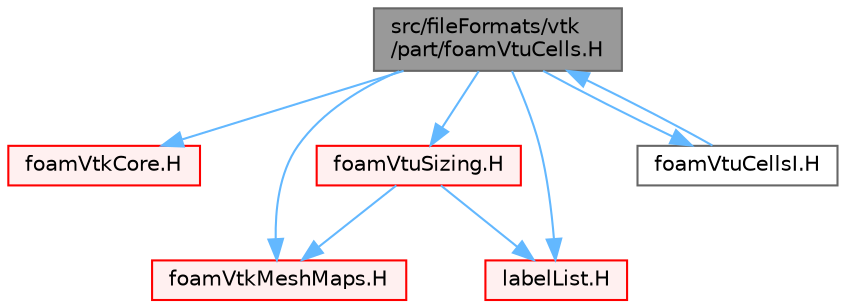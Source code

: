 digraph "src/fileFormats/vtk/part/foamVtuCells.H"
{
 // LATEX_PDF_SIZE
  bgcolor="transparent";
  edge [fontname=Helvetica,fontsize=10,labelfontname=Helvetica,labelfontsize=10];
  node [fontname=Helvetica,fontsize=10,shape=box,height=0.2,width=0.4];
  Node1 [id="Node000001",label="src/fileFormats/vtk\l/part/foamVtuCells.H",height=0.2,width=0.4,color="gray40", fillcolor="grey60", style="filled", fontcolor="black",tooltip=" "];
  Node1 -> Node2 [id="edge1_Node000001_Node000002",color="steelblue1",style="solid",tooltip=" "];
  Node2 [id="Node000002",label="foamVtkCore.H",height=0.2,width=0.4,color="red", fillcolor="#FFF0F0", style="filled",URL="$foamVtkCore_8H.html",tooltip=" "];
  Node1 -> Node105 [id="edge2_Node000001_Node000105",color="steelblue1",style="solid",tooltip=" "];
  Node105 [id="Node000105",label="foamVtkMeshMaps.H",height=0.2,width=0.4,color="red", fillcolor="#FFF0F0", style="filled",URL="$foamVtkMeshMaps_8H.html",tooltip=" "];
  Node1 -> Node109 [id="edge3_Node000001_Node000109",color="steelblue1",style="solid",tooltip=" "];
  Node109 [id="Node000109",label="foamVtuSizing.H",height=0.2,width=0.4,color="red", fillcolor="#FFF0F0", style="filled",URL="$foamVtuSizing_8H.html",tooltip=" "];
  Node109 -> Node110 [id="edge4_Node000109_Node000110",color="steelblue1",style="solid",tooltip=" "];
  Node110 [id="Node000110",label="labelList.H",height=0.2,width=0.4,color="red", fillcolor="#FFF0F0", style="filled",URL="$labelList_8H.html",tooltip=" "];
  Node109 -> Node105 [id="edge5_Node000109_Node000105",color="steelblue1",style="solid",tooltip=" "];
  Node1 -> Node110 [id="edge6_Node000001_Node000110",color="steelblue1",style="solid",tooltip=" "];
  Node1 -> Node112 [id="edge7_Node000001_Node000112",color="steelblue1",style="solid",tooltip=" "];
  Node112 [id="Node000112",label="foamVtuCellsI.H",height=0.2,width=0.4,color="grey40", fillcolor="white", style="filled",URL="$foamVtuCellsI_8H.html",tooltip=" "];
  Node112 -> Node1 [id="edge8_Node000112_Node000001",color="steelblue1",style="solid",tooltip=" "];
}
